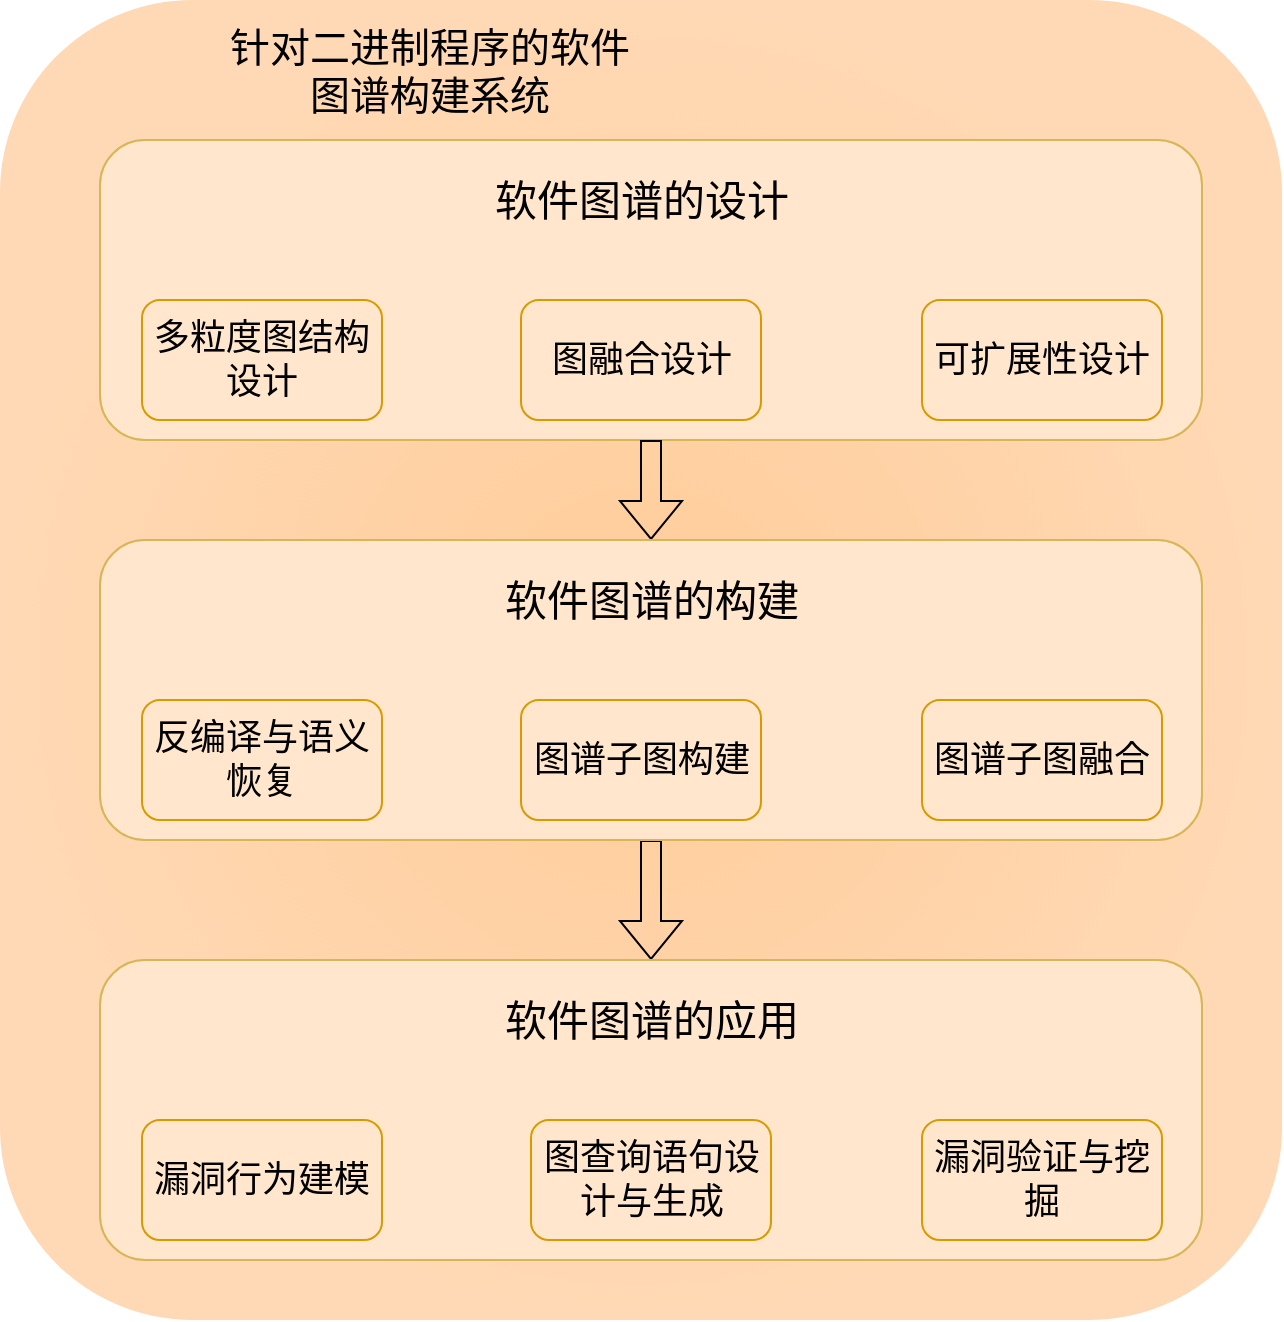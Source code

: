<mxfile version="27.1.6">
  <diagram name="第 1 页" id="aRUqsuHfNblGnQWbQcqw">
    <mxGraphModel dx="1042" dy="562" grid="1" gridSize="10" guides="1" tooltips="1" connect="1" arrows="1" fold="1" page="1" pageScale="1" pageWidth="827" pageHeight="1169" math="0" shadow="0">
      <root>
        <mxCell id="0" />
        <mxCell id="1" parent="0" />
        <mxCell id="bg5OuG16e2F0WkgX2O0--1" value="" style="rounded=1;whiteSpace=wrap;html=1;fillColor=#FFCC99;strokeColor=none;fillStyle=solid;gradientColor=#FFD9B5;gradientDirection=radial;" parent="1" vertex="1">
          <mxGeometry x="199" y="50" width="641" height="660" as="geometry" />
        </mxCell>
        <mxCell id="bg5OuG16e2F0WkgX2O0--2" value="" style="rounded=1;whiteSpace=wrap;html=1;fillColor=#FFE6CC;strokeColor=#D6B656;" parent="1" vertex="1">
          <mxGeometry x="249" y="120" width="551" height="150" as="geometry" />
        </mxCell>
        <mxCell id="bg5OuG16e2F0WkgX2O0--5" value="&lt;font style=&quot;font-size: 20px;&quot;&gt;针对二进制程序的软件图谱构建系统&lt;/font&gt;" style="text;html=1;align=center;verticalAlign=middle;whiteSpace=wrap;rounded=0;" parent="1" vertex="1">
          <mxGeometry x="309" y="70" width="210" height="30" as="geometry" />
        </mxCell>
        <mxCell id="bg5OuG16e2F0WkgX2O0--6" value="" style="shape=flexArrow;endArrow=classic;html=1;rounded=0;exitX=0.5;exitY=1;exitDx=0;exitDy=0;entryX=0.5;entryY=0;entryDx=0;entryDy=0;" parent="1" source="bg5OuG16e2F0WkgX2O0--2" target="bS8UuNIAxfMRzgriKABz-2" edge="1">
          <mxGeometry width="50" height="50" relative="1" as="geometry">
            <mxPoint x="390" y="290" as="sourcePoint" />
            <mxPoint x="523.42" y="300" as="targetPoint" />
          </mxGeometry>
        </mxCell>
        <mxCell id="bg5OuG16e2F0WkgX2O0--8" value="" style="shape=flexArrow;endArrow=classic;html=1;rounded=0;exitX=0.5;exitY=1;exitDx=0;exitDy=0;entryX=0.5;entryY=0;entryDx=0;entryDy=0;" parent="1" source="bS8UuNIAxfMRzgriKABz-2" target="bS8UuNIAxfMRzgriKABz-3" edge="1">
          <mxGeometry width="50" height="50" relative="1" as="geometry">
            <mxPoint x="520" y="490" as="sourcePoint" />
            <mxPoint x="521.565" y="530" as="targetPoint" />
          </mxGeometry>
        </mxCell>
        <mxCell id="bS8UuNIAxfMRzgriKABz-1" value="&lt;font style=&quot;font-size: 18px;&quot;&gt;多粒度图结构设计&lt;/font&gt;" style="rounded=1;whiteSpace=wrap;html=1;fillColor=#ffe6cc;strokeColor=#d79b00;" vertex="1" parent="1">
          <mxGeometry x="270" y="200" width="120" height="60" as="geometry" />
        </mxCell>
        <mxCell id="bS8UuNIAxfMRzgriKABz-2" value="" style="rounded=1;whiteSpace=wrap;html=1;fillColor=#FFE6CC;strokeColor=#D6B656;" vertex="1" parent="1">
          <mxGeometry x="249" y="320" width="551" height="150" as="geometry" />
        </mxCell>
        <mxCell id="bS8UuNIAxfMRzgriKABz-3" value="" style="rounded=1;whiteSpace=wrap;html=1;fillColor=#FFE6CC;strokeColor=#D6B656;" vertex="1" parent="1">
          <mxGeometry x="249" y="530" width="551" height="150" as="geometry" />
        </mxCell>
        <mxCell id="bS8UuNIAxfMRzgriKABz-5" value="&lt;font style=&quot;font-size: 18px;&quot;&gt;图融合设计&lt;/font&gt;" style="rounded=1;whiteSpace=wrap;html=1;fillColor=#ffe6cc;strokeColor=#d79b00;" vertex="1" parent="1">
          <mxGeometry x="459.5" y="200" width="120" height="60" as="geometry" />
        </mxCell>
        <mxCell id="bS8UuNIAxfMRzgriKABz-6" value="&lt;font style=&quot;font-size: 18px;&quot;&gt;可扩展性设计&lt;/font&gt;" style="rounded=1;whiteSpace=wrap;html=1;fillColor=#ffe6cc;strokeColor=#d79b00;" vertex="1" parent="1">
          <mxGeometry x="660" y="200" width="120" height="60" as="geometry" />
        </mxCell>
        <mxCell id="bS8UuNIAxfMRzgriKABz-7" value="&lt;font style=&quot;font-size: 21px;&quot;&gt;软件图谱的设计&lt;/font&gt;" style="text;html=1;align=center;verticalAlign=middle;whiteSpace=wrap;rounded=0;" vertex="1" parent="1">
          <mxGeometry x="439.5" y="140" width="160" height="20" as="geometry" />
        </mxCell>
        <mxCell id="bS8UuNIAxfMRzgriKABz-8" value="&lt;font style=&quot;font-size: 21px;&quot;&gt;软件图谱的构建&lt;/font&gt;" style="text;html=1;align=center;verticalAlign=middle;whiteSpace=wrap;rounded=0;" vertex="1" parent="1">
          <mxGeometry x="444.5" y="340" width="160" height="20" as="geometry" />
        </mxCell>
        <mxCell id="bS8UuNIAxfMRzgriKABz-9" value="&lt;span style=&quot;font-size: 18px;&quot;&gt;反编译与语义恢复&lt;/span&gt;" style="rounded=1;whiteSpace=wrap;html=1;fillColor=#ffe6cc;strokeColor=#d79b00;" vertex="1" parent="1">
          <mxGeometry x="270" y="400" width="120" height="60" as="geometry" />
        </mxCell>
        <mxCell id="bS8UuNIAxfMRzgriKABz-11" value="&lt;font style=&quot;font-size: 18px;&quot;&gt;图谱子图构建&lt;/font&gt;" style="rounded=1;whiteSpace=wrap;html=1;fillColor=#ffe6cc;strokeColor=#d79b00;" vertex="1" parent="1">
          <mxGeometry x="459.5" y="400" width="120" height="60" as="geometry" />
        </mxCell>
        <mxCell id="bS8UuNIAxfMRzgriKABz-12" value="&lt;font style=&quot;font-size: 18px;&quot;&gt;图谱子图融合&lt;/font&gt;" style="rounded=1;whiteSpace=wrap;html=1;fillColor=#ffe6cc;strokeColor=#d79b00;" vertex="1" parent="1">
          <mxGeometry x="660" y="400" width="120" height="60" as="geometry" />
        </mxCell>
        <mxCell id="bS8UuNIAxfMRzgriKABz-13" value="&lt;font style=&quot;font-size: 21px;&quot;&gt;软件图谱的应用&lt;/font&gt;" style="text;html=1;align=center;verticalAlign=middle;whiteSpace=wrap;rounded=0;" vertex="1" parent="1">
          <mxGeometry x="444.5" y="550" width="160" height="20" as="geometry" />
        </mxCell>
        <mxCell id="bS8UuNIAxfMRzgriKABz-14" value="&lt;font style=&quot;font-size: 18px;&quot;&gt;漏洞行为建模&lt;/font&gt;" style="rounded=1;whiteSpace=wrap;html=1;fillColor=#ffe6cc;strokeColor=#d79b00;" vertex="1" parent="1">
          <mxGeometry x="270" y="610" width="120" height="60" as="geometry" />
        </mxCell>
        <mxCell id="bS8UuNIAxfMRzgriKABz-15" value="&lt;font style=&quot;font-size: 18px;&quot;&gt;图查询语句设计与生成&lt;/font&gt;" style="rounded=1;whiteSpace=wrap;html=1;fillColor=#ffe6cc;strokeColor=#d79b00;" vertex="1" parent="1">
          <mxGeometry x="464.5" y="610" width="120" height="60" as="geometry" />
        </mxCell>
        <mxCell id="bS8UuNIAxfMRzgriKABz-16" value="&lt;font style=&quot;font-size: 18px;&quot;&gt;漏洞验证与挖掘&lt;/font&gt;" style="rounded=1;whiteSpace=wrap;html=1;fillColor=#ffe6cc;strokeColor=#d79b00;" vertex="1" parent="1">
          <mxGeometry x="660" y="610" width="120" height="60" as="geometry" />
        </mxCell>
      </root>
    </mxGraphModel>
  </diagram>
</mxfile>
